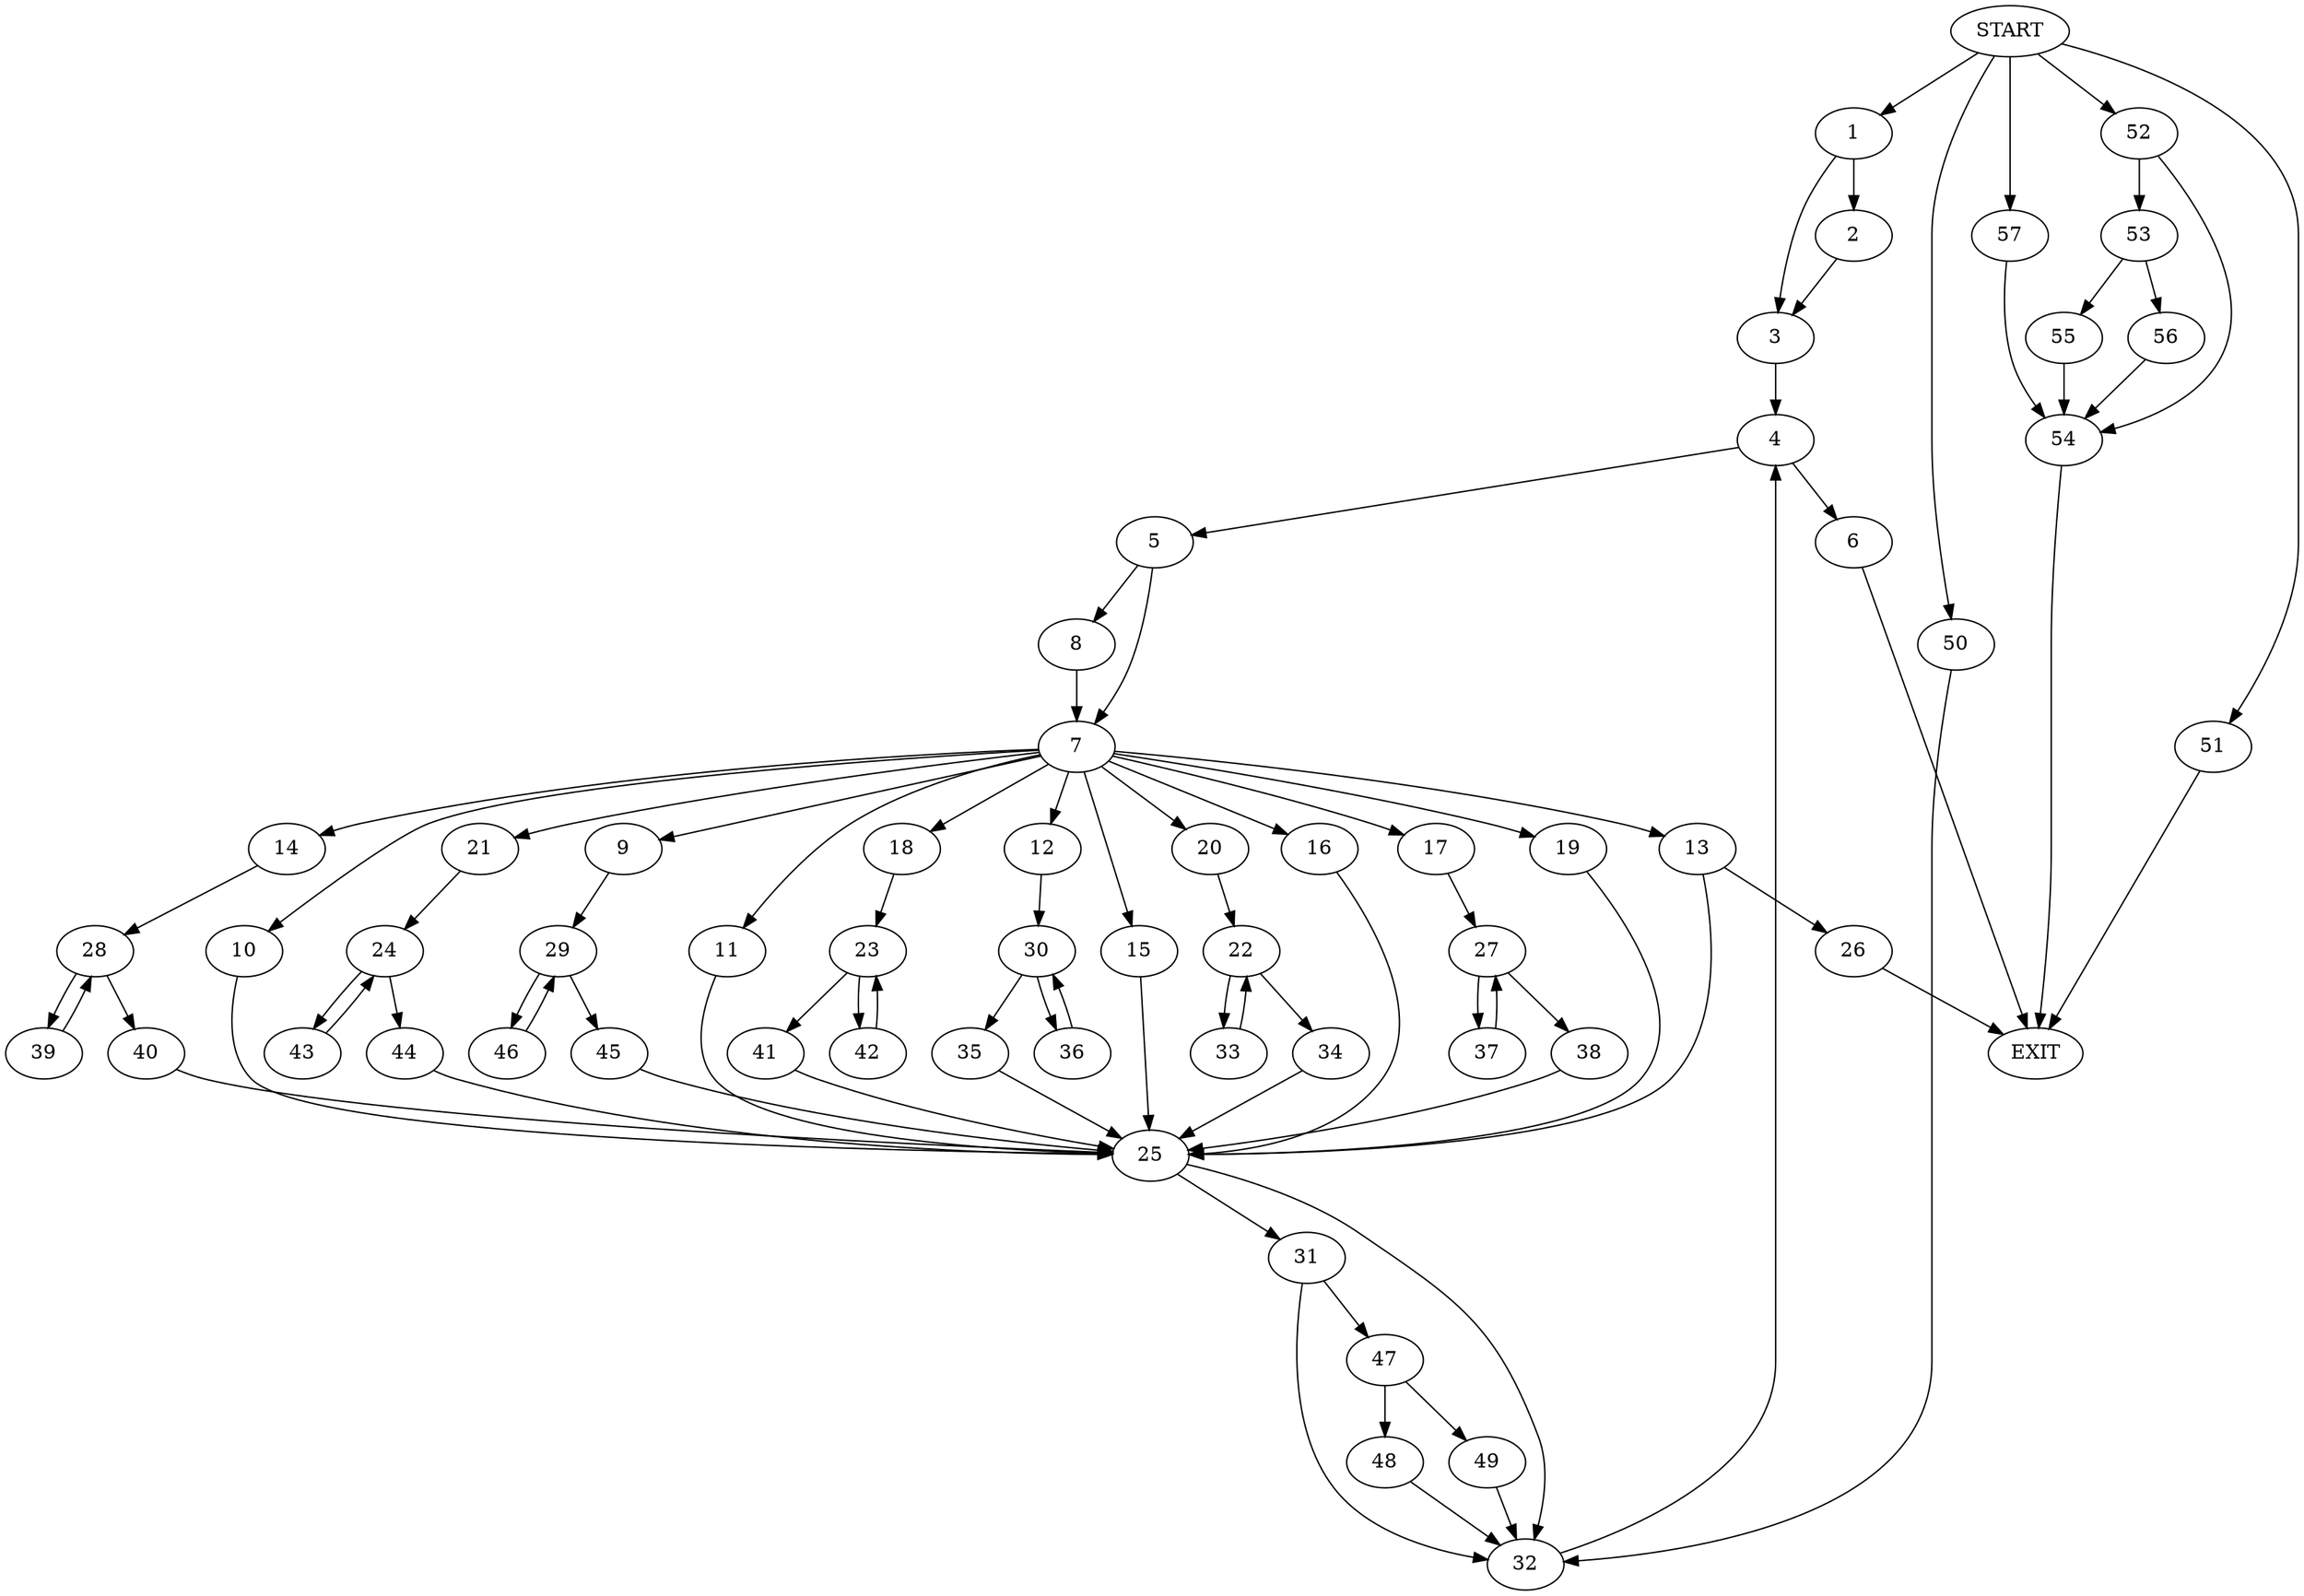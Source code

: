 digraph {
0 [label="START"]
58 [label="EXIT"]
0 -> 1
1 -> 2
1 -> 3
2 -> 3
3 -> 4
4 -> 5
4 -> 6
5 -> 7
5 -> 8
6 -> 58
8 -> 7
7 -> 9
7 -> 10
7 -> 11
7 -> 12
7 -> 13
7 -> 14
7 -> 15
7 -> 16
7 -> 17
7 -> 18
7 -> 19
7 -> 20
7 -> 21
20 -> 22
18 -> 23
21 -> 24
16 -> 25
13 -> 25
13 -> 26
17 -> 27
14 -> 28
9 -> 29
10 -> 25
11 -> 25
19 -> 25
12 -> 30
15 -> 25
25 -> 31
25 -> 32
22 -> 33
22 -> 34
34 -> 25
33 -> 22
30 -> 35
30 -> 36
36 -> 30
35 -> 25
27 -> 37
27 -> 38
38 -> 25
37 -> 27
28 -> 39
28 -> 40
39 -> 28
40 -> 25
23 -> 41
23 -> 42
42 -> 23
41 -> 25
24 -> 43
24 -> 44
43 -> 24
44 -> 25
29 -> 45
29 -> 46
45 -> 25
46 -> 29
26 -> 58
31 -> 47
31 -> 32
32 -> 4
47 -> 48
47 -> 49
48 -> 32
49 -> 32
0 -> 50
50 -> 32
0 -> 51
51 -> 58
0 -> 52
52 -> 53
52 -> 54
54 -> 58
53 -> 55
53 -> 56
55 -> 54
56 -> 54
0 -> 57
57 -> 54
}
